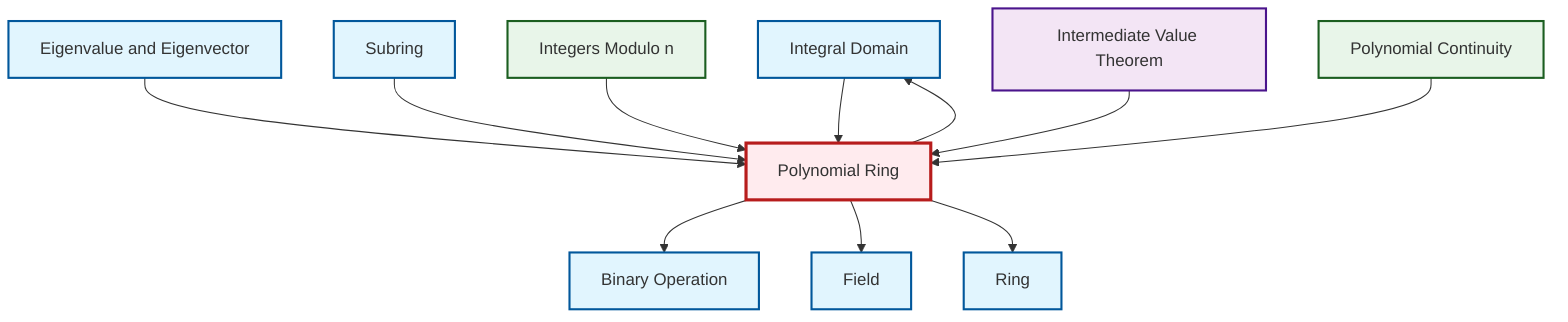 graph TD
    classDef definition fill:#e1f5fe,stroke:#01579b,stroke-width:2px
    classDef theorem fill:#f3e5f5,stroke:#4a148c,stroke-width:2px
    classDef axiom fill:#fff3e0,stroke:#e65100,stroke-width:2px
    classDef example fill:#e8f5e9,stroke:#1b5e20,stroke-width:2px
    classDef current fill:#ffebee,stroke:#b71c1c,stroke-width:3px
    def-ring["Ring"]:::definition
    def-integral-domain["Integral Domain"]:::definition
    def-eigenvalue-eigenvector["Eigenvalue and Eigenvector"]:::definition
    ex-polynomial-continuity["Polynomial Continuity"]:::example
    thm-intermediate-value["Intermediate Value Theorem"]:::theorem
    def-subring["Subring"]:::definition
    ex-quotient-integers-mod-n["Integers Modulo n"]:::example
    def-binary-operation["Binary Operation"]:::definition
    def-polynomial-ring["Polynomial Ring"]:::definition
    def-field["Field"]:::definition
    def-polynomial-ring --> def-binary-operation
    def-eigenvalue-eigenvector --> def-polynomial-ring
    def-polynomial-ring --> def-field
    def-subring --> def-polynomial-ring
    def-integral-domain --> def-polynomial-ring
    ex-quotient-integers-mod-n --> def-polynomial-ring
    def-polynomial-ring --> def-integral-domain
    def-polynomial-ring --> def-ring
    thm-intermediate-value --> def-polynomial-ring
    ex-polynomial-continuity --> def-polynomial-ring
    class def-polynomial-ring current